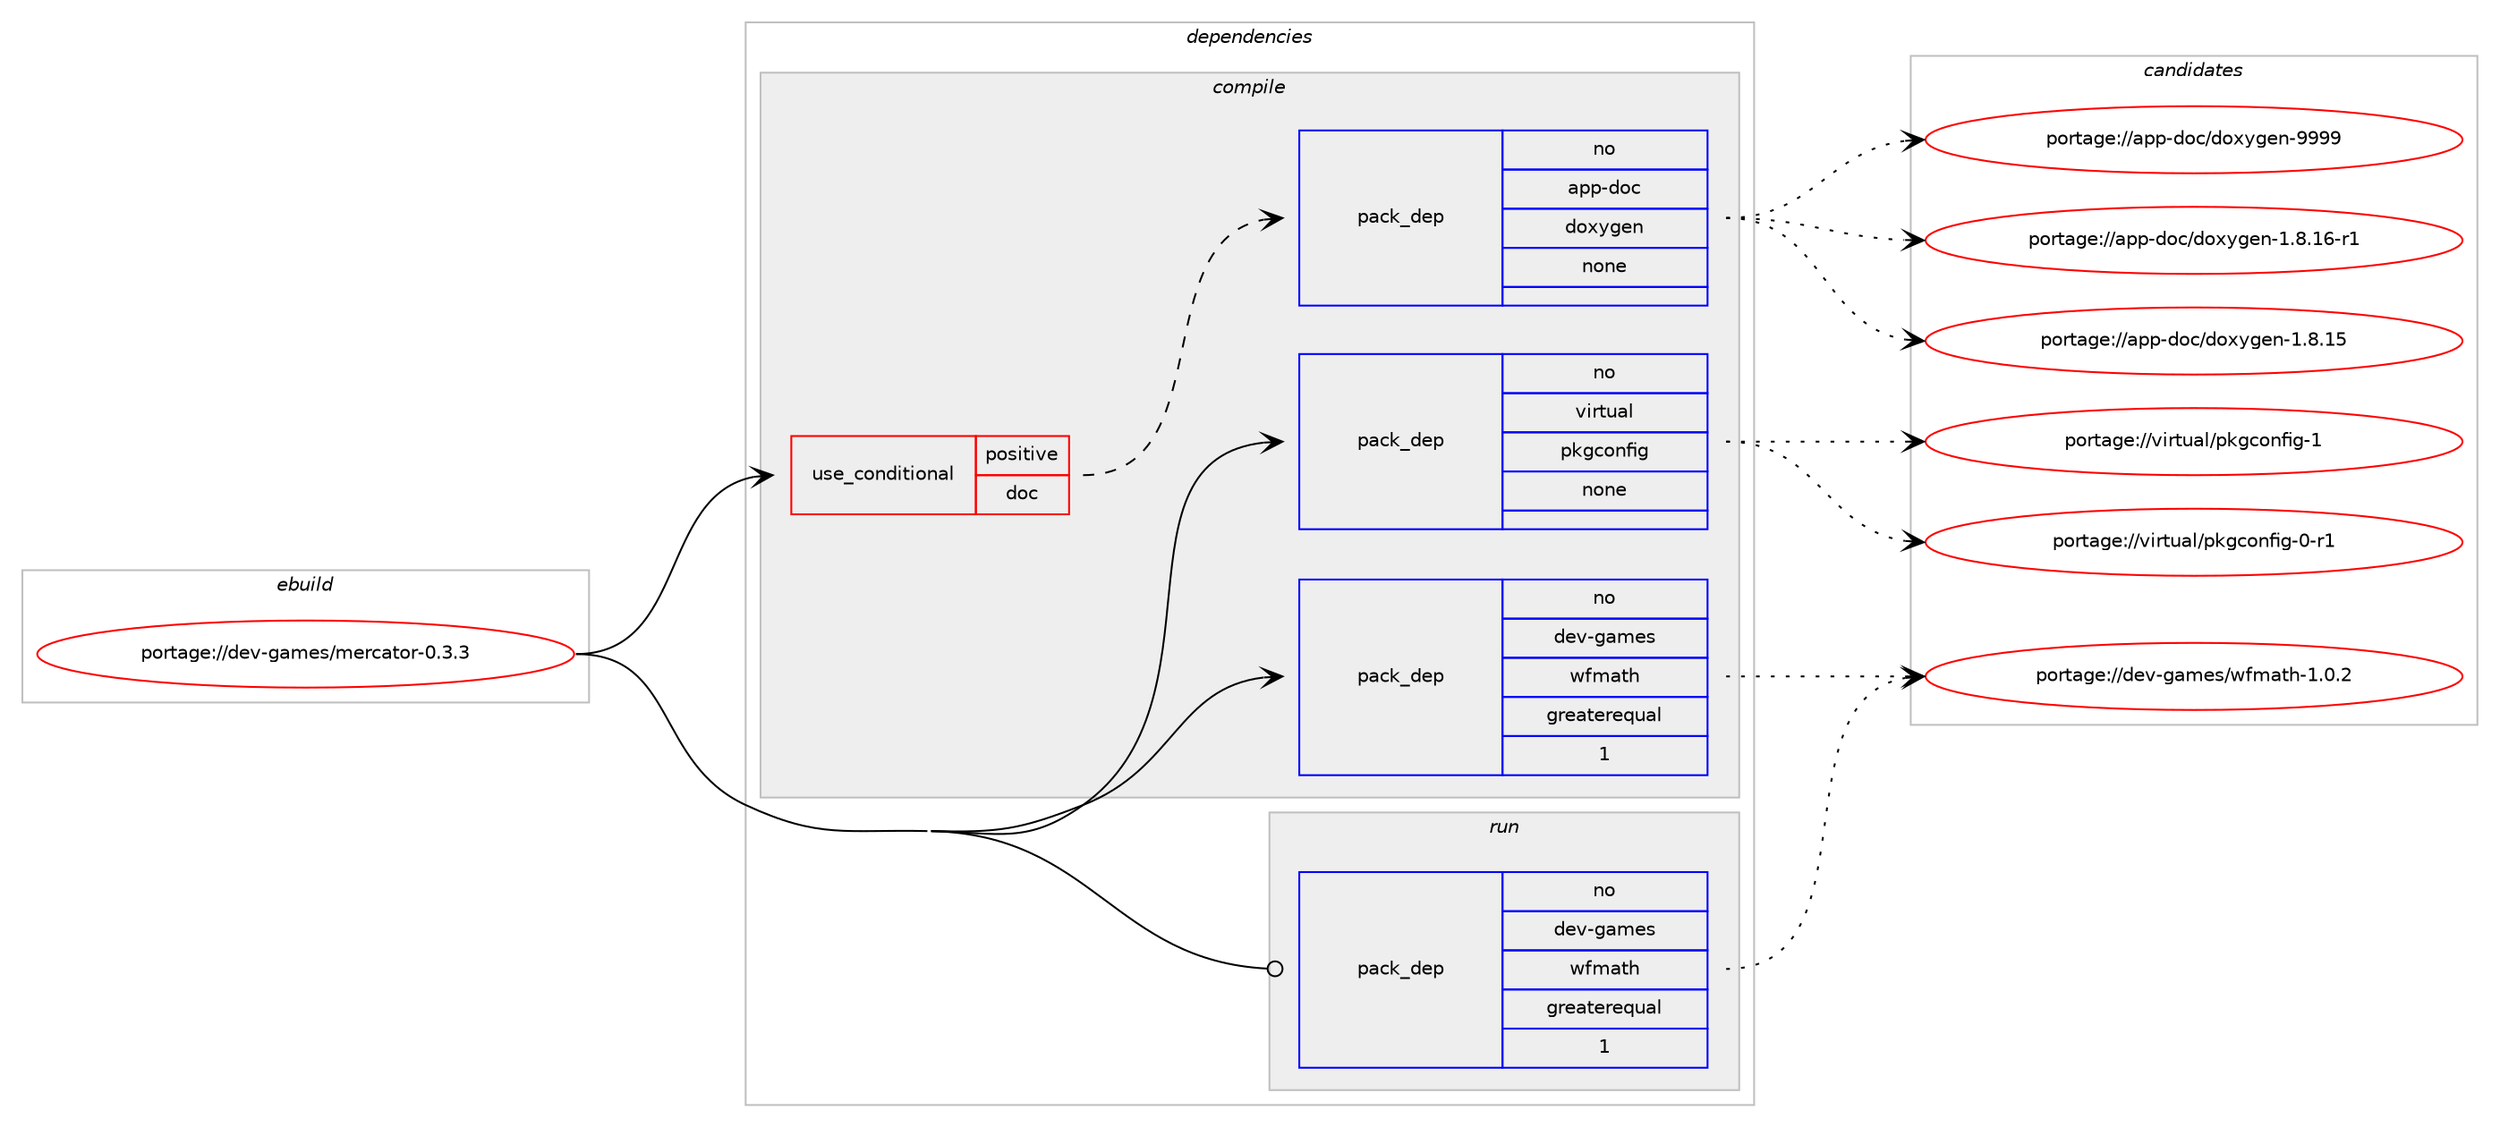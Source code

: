 digraph prolog {

# *************
# Graph options
# *************

newrank=true;
concentrate=true;
compound=true;
graph [rankdir=LR,fontname=Helvetica,fontsize=10,ranksep=1.5];#, ranksep=2.5, nodesep=0.2];
edge  [arrowhead=vee];
node  [fontname=Helvetica,fontsize=10];

# **********
# The ebuild
# **********

subgraph cluster_leftcol {
color=gray;
rank=same;
label=<<i>ebuild</i>>;
id [label="portage://dev-games/mercator-0.3.3", color=red, width=4, href="../dev-games/mercator-0.3.3.svg"];
}

# ****************
# The dependencies
# ****************

subgraph cluster_midcol {
color=gray;
label=<<i>dependencies</i>>;
subgraph cluster_compile {
fillcolor="#eeeeee";
style=filled;
label=<<i>compile</i>>;
subgraph cond135498 {
dependency574285 [label=<<TABLE BORDER="0" CELLBORDER="1" CELLSPACING="0" CELLPADDING="4"><TR><TD ROWSPAN="3" CELLPADDING="10">use_conditional</TD></TR><TR><TD>positive</TD></TR><TR><TD>doc</TD></TR></TABLE>>, shape=none, color=red];
subgraph pack431645 {
dependency574286 [label=<<TABLE BORDER="0" CELLBORDER="1" CELLSPACING="0" CELLPADDING="4" WIDTH="220"><TR><TD ROWSPAN="6" CELLPADDING="30">pack_dep</TD></TR><TR><TD WIDTH="110">no</TD></TR><TR><TD>app-doc</TD></TR><TR><TD>doxygen</TD></TR><TR><TD>none</TD></TR><TR><TD></TD></TR></TABLE>>, shape=none, color=blue];
}
dependency574285:e -> dependency574286:w [weight=20,style="dashed",arrowhead="vee"];
}
id:e -> dependency574285:w [weight=20,style="solid",arrowhead="vee"];
subgraph pack431646 {
dependency574287 [label=<<TABLE BORDER="0" CELLBORDER="1" CELLSPACING="0" CELLPADDING="4" WIDTH="220"><TR><TD ROWSPAN="6" CELLPADDING="30">pack_dep</TD></TR><TR><TD WIDTH="110">no</TD></TR><TR><TD>dev-games</TD></TR><TR><TD>wfmath</TD></TR><TR><TD>greaterequal</TD></TR><TR><TD>1</TD></TR></TABLE>>, shape=none, color=blue];
}
id:e -> dependency574287:w [weight=20,style="solid",arrowhead="vee"];
subgraph pack431647 {
dependency574288 [label=<<TABLE BORDER="0" CELLBORDER="1" CELLSPACING="0" CELLPADDING="4" WIDTH="220"><TR><TD ROWSPAN="6" CELLPADDING="30">pack_dep</TD></TR><TR><TD WIDTH="110">no</TD></TR><TR><TD>virtual</TD></TR><TR><TD>pkgconfig</TD></TR><TR><TD>none</TD></TR><TR><TD></TD></TR></TABLE>>, shape=none, color=blue];
}
id:e -> dependency574288:w [weight=20,style="solid",arrowhead="vee"];
}
subgraph cluster_compileandrun {
fillcolor="#eeeeee";
style=filled;
label=<<i>compile and run</i>>;
}
subgraph cluster_run {
fillcolor="#eeeeee";
style=filled;
label=<<i>run</i>>;
subgraph pack431648 {
dependency574289 [label=<<TABLE BORDER="0" CELLBORDER="1" CELLSPACING="0" CELLPADDING="4" WIDTH="220"><TR><TD ROWSPAN="6" CELLPADDING="30">pack_dep</TD></TR><TR><TD WIDTH="110">no</TD></TR><TR><TD>dev-games</TD></TR><TR><TD>wfmath</TD></TR><TR><TD>greaterequal</TD></TR><TR><TD>1</TD></TR></TABLE>>, shape=none, color=blue];
}
id:e -> dependency574289:w [weight=20,style="solid",arrowhead="odot"];
}
}

# **************
# The candidates
# **************

subgraph cluster_choices {
rank=same;
color=gray;
label=<<i>candidates</i>>;

subgraph choice431645 {
color=black;
nodesep=1;
choice971121124510011199471001111201211031011104557575757 [label="portage://app-doc/doxygen-9999", color=red, width=4,href="../app-doc/doxygen-9999.svg"];
choice97112112451001119947100111120121103101110454946564649544511449 [label="portage://app-doc/doxygen-1.8.16-r1", color=red, width=4,href="../app-doc/doxygen-1.8.16-r1.svg"];
choice9711211245100111994710011112012110310111045494656464953 [label="portage://app-doc/doxygen-1.8.15", color=red, width=4,href="../app-doc/doxygen-1.8.15.svg"];
dependency574286:e -> choice971121124510011199471001111201211031011104557575757:w [style=dotted,weight="100"];
dependency574286:e -> choice97112112451001119947100111120121103101110454946564649544511449:w [style=dotted,weight="100"];
dependency574286:e -> choice9711211245100111994710011112012110310111045494656464953:w [style=dotted,weight="100"];
}
subgraph choice431646 {
color=black;
nodesep=1;
choice10010111845103971091011154711910210997116104454946484650 [label="portage://dev-games/wfmath-1.0.2", color=red, width=4,href="../dev-games/wfmath-1.0.2.svg"];
dependency574287:e -> choice10010111845103971091011154711910210997116104454946484650:w [style=dotted,weight="100"];
}
subgraph choice431647 {
color=black;
nodesep=1;
choice1181051141161179710847112107103991111101021051034549 [label="portage://virtual/pkgconfig-1", color=red, width=4,href="../virtual/pkgconfig-1.svg"];
choice11810511411611797108471121071039911111010210510345484511449 [label="portage://virtual/pkgconfig-0-r1", color=red, width=4,href="../virtual/pkgconfig-0-r1.svg"];
dependency574288:e -> choice1181051141161179710847112107103991111101021051034549:w [style=dotted,weight="100"];
dependency574288:e -> choice11810511411611797108471121071039911111010210510345484511449:w [style=dotted,weight="100"];
}
subgraph choice431648 {
color=black;
nodesep=1;
choice10010111845103971091011154711910210997116104454946484650 [label="portage://dev-games/wfmath-1.0.2", color=red, width=4,href="../dev-games/wfmath-1.0.2.svg"];
dependency574289:e -> choice10010111845103971091011154711910210997116104454946484650:w [style=dotted,weight="100"];
}
}

}
